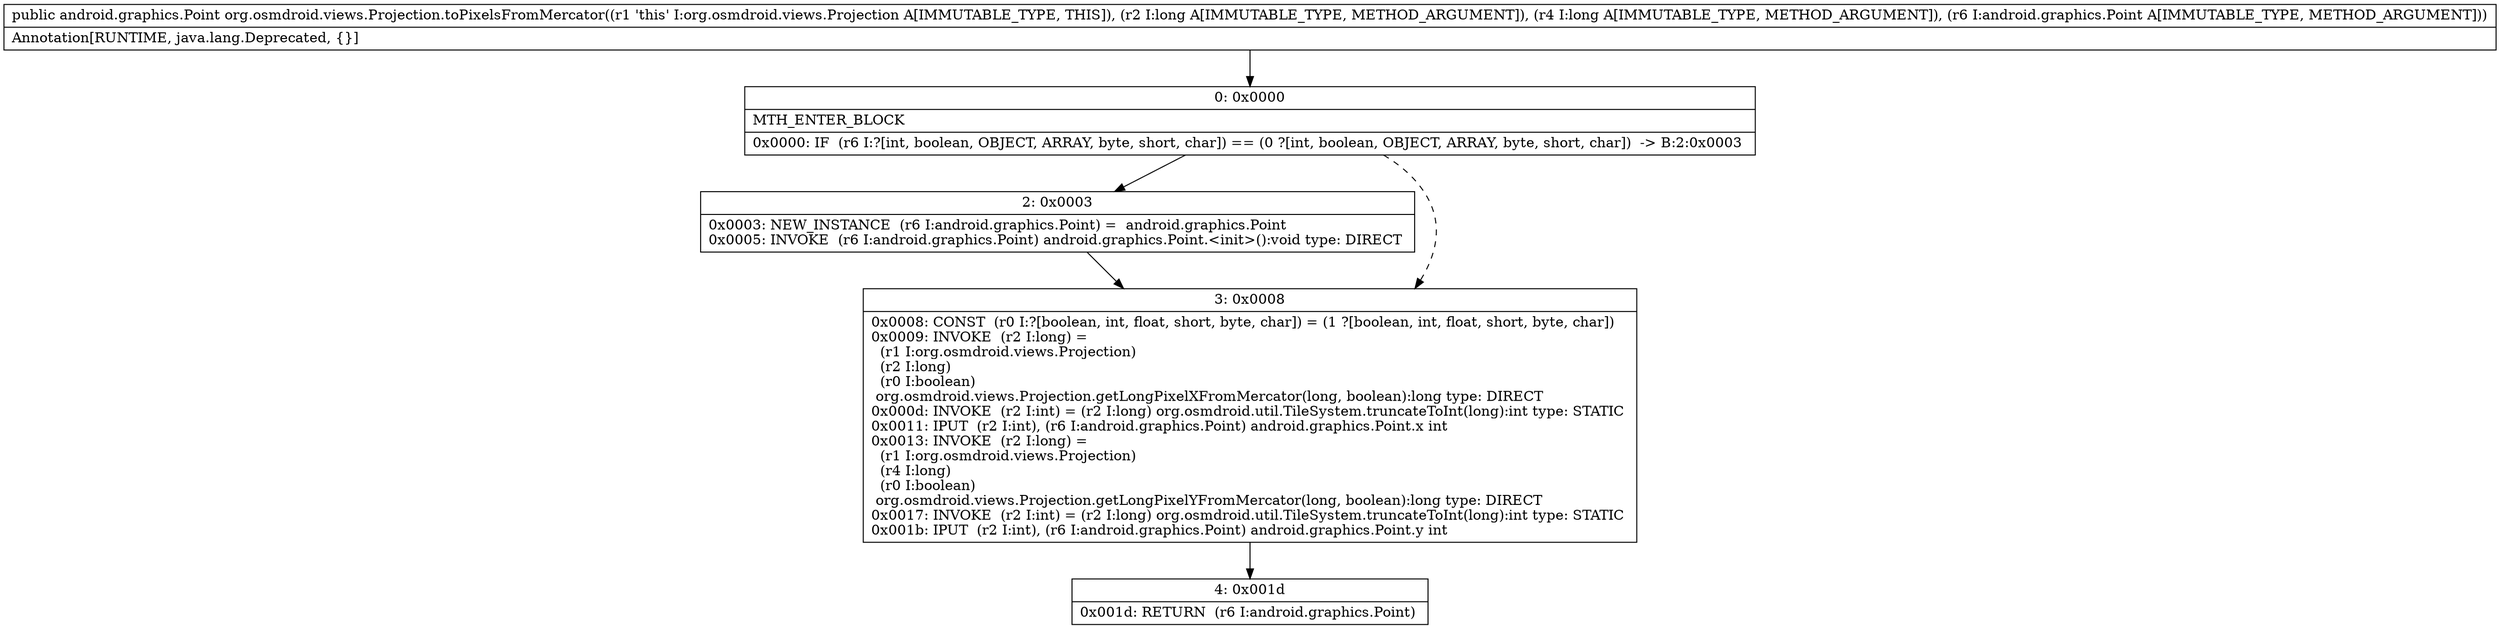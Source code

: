 digraph "CFG fororg.osmdroid.views.Projection.toPixelsFromMercator(JJLandroid\/graphics\/Point;)Landroid\/graphics\/Point;" {
Node_0 [shape=record,label="{0\:\ 0x0000|MTH_ENTER_BLOCK\l|0x0000: IF  (r6 I:?[int, boolean, OBJECT, ARRAY, byte, short, char]) == (0 ?[int, boolean, OBJECT, ARRAY, byte, short, char])  \-\> B:2:0x0003 \l}"];
Node_2 [shape=record,label="{2\:\ 0x0003|0x0003: NEW_INSTANCE  (r6 I:android.graphics.Point) =  android.graphics.Point \l0x0005: INVOKE  (r6 I:android.graphics.Point) android.graphics.Point.\<init\>():void type: DIRECT \l}"];
Node_3 [shape=record,label="{3\:\ 0x0008|0x0008: CONST  (r0 I:?[boolean, int, float, short, byte, char]) = (1 ?[boolean, int, float, short, byte, char]) \l0x0009: INVOKE  (r2 I:long) = \l  (r1 I:org.osmdroid.views.Projection)\l  (r2 I:long)\l  (r0 I:boolean)\l org.osmdroid.views.Projection.getLongPixelXFromMercator(long, boolean):long type: DIRECT \l0x000d: INVOKE  (r2 I:int) = (r2 I:long) org.osmdroid.util.TileSystem.truncateToInt(long):int type: STATIC \l0x0011: IPUT  (r2 I:int), (r6 I:android.graphics.Point) android.graphics.Point.x int \l0x0013: INVOKE  (r2 I:long) = \l  (r1 I:org.osmdroid.views.Projection)\l  (r4 I:long)\l  (r0 I:boolean)\l org.osmdroid.views.Projection.getLongPixelYFromMercator(long, boolean):long type: DIRECT \l0x0017: INVOKE  (r2 I:int) = (r2 I:long) org.osmdroid.util.TileSystem.truncateToInt(long):int type: STATIC \l0x001b: IPUT  (r2 I:int), (r6 I:android.graphics.Point) android.graphics.Point.y int \l}"];
Node_4 [shape=record,label="{4\:\ 0x001d|0x001d: RETURN  (r6 I:android.graphics.Point) \l}"];
MethodNode[shape=record,label="{public android.graphics.Point org.osmdroid.views.Projection.toPixelsFromMercator((r1 'this' I:org.osmdroid.views.Projection A[IMMUTABLE_TYPE, THIS]), (r2 I:long A[IMMUTABLE_TYPE, METHOD_ARGUMENT]), (r4 I:long A[IMMUTABLE_TYPE, METHOD_ARGUMENT]), (r6 I:android.graphics.Point A[IMMUTABLE_TYPE, METHOD_ARGUMENT]))  | Annotation[RUNTIME, java.lang.Deprecated, \{\}]\l}"];
MethodNode -> Node_0;
Node_0 -> Node_2;
Node_0 -> Node_3[style=dashed];
Node_2 -> Node_3;
Node_3 -> Node_4;
}

